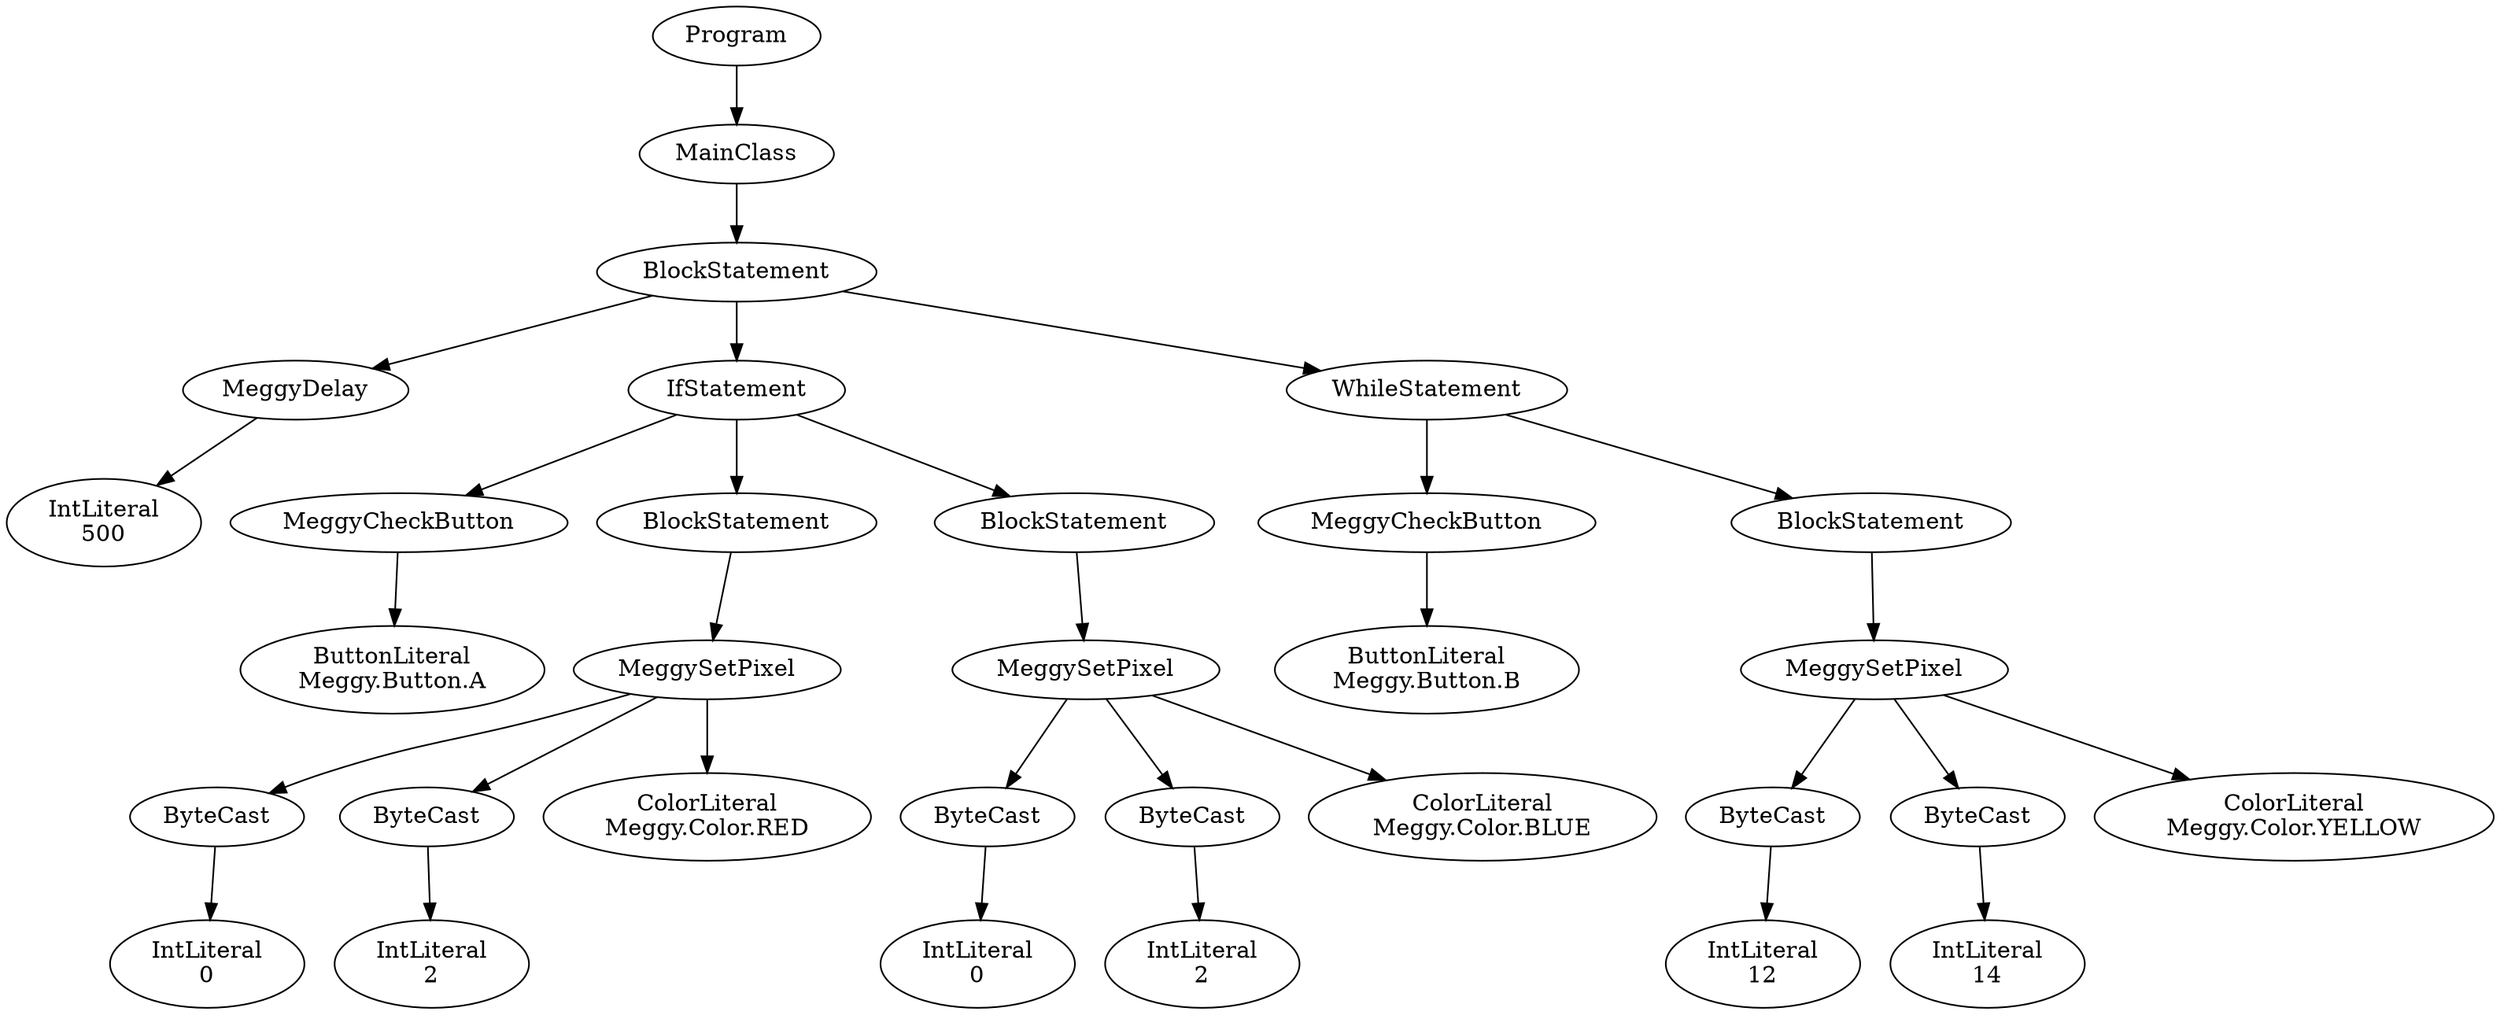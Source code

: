 digraph ASTGraph {
0 [ label="Program" ];
1 [ label="MainClass" ];
0 -> 1
2 [ label="BlockStatement" ];
1 -> 2
3 [ label="MeggyDelay" ];
2 -> 3
4 [ label="IntLiteral\n500" ];
3 -> 4
5 [ label="IfStatement" ];
2 -> 5
6 [ label="MeggyCheckButton" ];
5 -> 6
7 [ label="ButtonLiteral\nMeggy.Button.A" ];
6 -> 7
8 [ label="BlockStatement" ];
5 -> 8
9 [ label="MeggySetPixel" ];
8 -> 9
10 [ label="ByteCast" ];
9 -> 10
11 [ label="IntLiteral\n0" ];
10 -> 11
12 [ label="ByteCast" ];
9 -> 12
13 [ label="IntLiteral\n2" ];
12 -> 13
14 [ label="ColorLiteral\nMeggy.Color.RED" ];
9 -> 14
15 [ label="BlockStatement" ];
5 -> 15
16 [ label="MeggySetPixel" ];
15 -> 16
17 [ label="ByteCast" ];
16 -> 17
18 [ label="IntLiteral\n0" ];
17 -> 18
19 [ label="ByteCast" ];
16 -> 19
20 [ label="IntLiteral\n2" ];
19 -> 20
21 [ label="ColorLiteral\nMeggy.Color.BLUE" ];
16 -> 21
22 [ label="WhileStatement" ];
2 -> 22
23 [ label="MeggyCheckButton" ];
22 -> 23
24 [ label="ButtonLiteral\nMeggy.Button.B" ];
23 -> 24
25 [ label="BlockStatement" ];
22 -> 25
26 [ label="MeggySetPixel" ];
25 -> 26
27 [ label="ByteCast" ];
26 -> 27
28 [ label="IntLiteral\n12" ];
27 -> 28
29 [ label="ByteCast" ];
26 -> 29
30 [ label="IntLiteral\n14" ];
29 -> 30
31 [ label="ColorLiteral\nMeggy.Color.YELLOW" ];
26 -> 31
}
